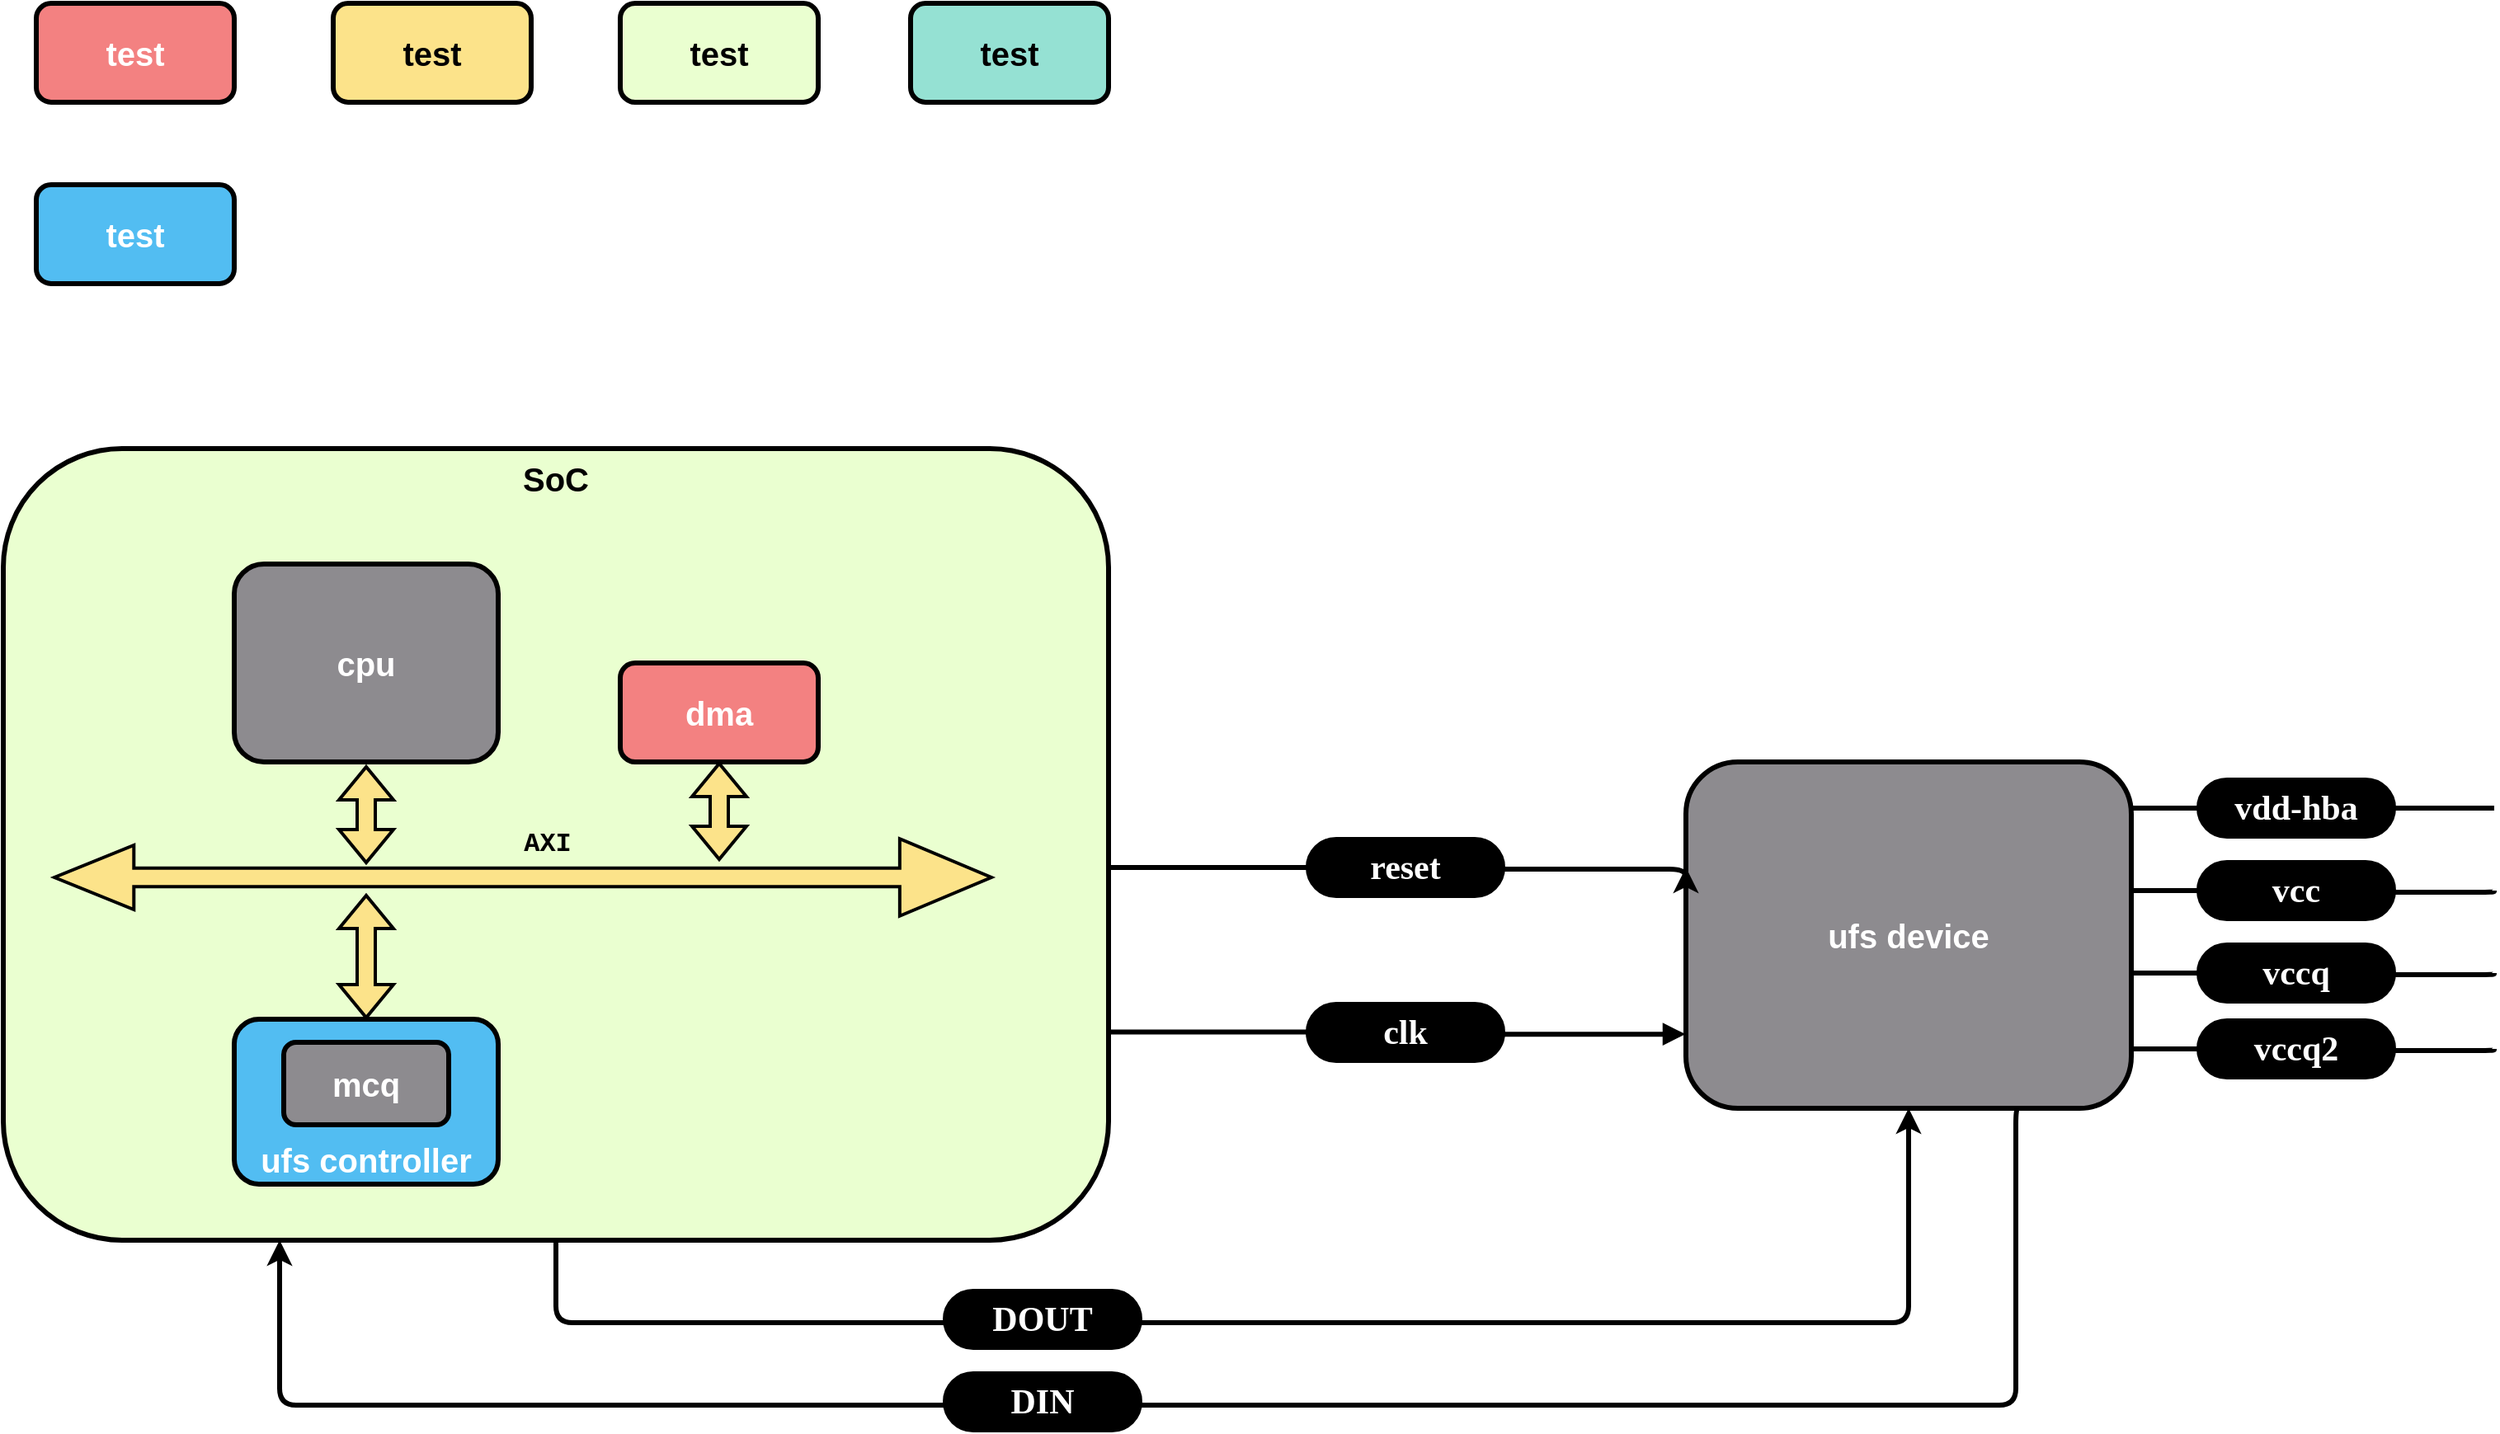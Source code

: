 <mxfile version="25.0.0">
  <diagram name="Page-1" id="ai1T7dMN3OjdWEHfxHIY">
    <mxGraphModel dx="1728" dy="946" grid="1" gridSize="10" guides="1" tooltips="1" connect="1" arrows="1" fold="1" page="1" pageScale="1" pageWidth="827" pageHeight="1169" math="0" shadow="0">
      <root>
        <mxCell id="0" />
        <mxCell id="1" parent="0" />
        <mxCell id="oprHYvDJjt2h3twE2mbh-2" style="edgeStyle=orthogonalEdgeStyle;rounded=1;orthogonalLoop=1;jettySize=auto;html=1;entryX=0.5;entryY=1;entryDx=0;entryDy=0;exitX=0.5;exitY=1;exitDx=0;exitDy=0;strokeWidth=3;curved=0;" edge="1" parent="1" source="e9D_P7301jllDLZN2IWD-16" target="oprHYvDJjt2h3twE2mbh-1">
          <mxGeometry relative="1" as="geometry">
            <Array as="points">
              <mxPoint x="375" y="1230" />
              <mxPoint x="1195" y="1230" />
            </Array>
          </mxGeometry>
        </mxCell>
        <mxCell id="e9D_P7301jllDLZN2IWD-16" value="&lt;span style=&quot;font-size: 20px;&quot;&gt;&lt;b&gt;SoC&lt;/b&gt;&lt;/span&gt;" style="rounded=1;whiteSpace=wrap;html=1;fillColor=#EAFFD0;strokeWidth=3;verticalAlign=top;" parent="1" vertex="1">
          <mxGeometry x="40" y="700" width="670" height="480" as="geometry" />
        </mxCell>
        <mxCell id="e9D_P7301jllDLZN2IWD-1" value="&lt;font style=&quot;font-size: 20px;&quot; color=&quot;#ffffff&quot;&gt;&lt;b style=&quot;&quot;&gt;test&lt;/b&gt;&lt;/font&gt;" style="rounded=1;whiteSpace=wrap;html=1;fillColor=#F38181;strokeWidth=3;" parent="1" vertex="1">
          <mxGeometry x="60" y="430" width="120" height="60" as="geometry" />
        </mxCell>
        <mxCell id="e9D_P7301jllDLZN2IWD-3" value="&lt;font style=&quot;font-size: 20px;&quot;&gt;&lt;b style=&quot;&quot;&gt;test&lt;/b&gt;&lt;/font&gt;" style="rounded=1;whiteSpace=wrap;html=1;fillColor=#FCE38A;strokeWidth=3;" parent="1" vertex="1">
          <mxGeometry x="240" y="430" width="120" height="60" as="geometry" />
        </mxCell>
        <mxCell id="e9D_P7301jllDLZN2IWD-4" value="&lt;font style=&quot;font-size: 20px;&quot;&gt;&lt;b style=&quot;&quot;&gt;test&lt;/b&gt;&lt;/font&gt;" style="rounded=1;whiteSpace=wrap;html=1;fillColor=#EAFFD0;strokeWidth=3;" parent="1" vertex="1">
          <mxGeometry x="414" y="430" width="120" height="60" as="geometry" />
        </mxCell>
        <mxCell id="e9D_P7301jllDLZN2IWD-5" value="&lt;font style=&quot;font-size: 20px;&quot;&gt;&lt;b style=&quot;&quot;&gt;test&lt;/b&gt;&lt;/font&gt;" style="rounded=1;whiteSpace=wrap;html=1;fillColor=#95E1D3;strokeWidth=3;" parent="1" vertex="1">
          <mxGeometry x="590" y="430" width="120" height="60" as="geometry" />
        </mxCell>
        <mxCell id="e9D_P7301jllDLZN2IWD-6" value="&lt;font color=&quot;#ffffff&quot; style=&quot;font-size: 20px;&quot;&gt;&lt;b style=&quot;&quot;&gt;test&lt;/b&gt;&lt;/font&gt;" style="rounded=1;whiteSpace=wrap;html=1;fillColor=#52BDF2;strokeWidth=3;" parent="1" vertex="1">
          <mxGeometry x="60" y="540" width="120" height="60" as="geometry" />
        </mxCell>
        <mxCell id="e9D_P7301jllDLZN2IWD-7" value="&lt;font color=&quot;#ffffff&quot; style=&quot;font-size: 20px;&quot;&gt;&lt;b style=&quot;&quot;&gt;cpu&lt;/b&gt;&lt;/font&gt;" style="rounded=1;whiteSpace=wrap;html=1;fillColor=#8D8B8F;strokeWidth=3;" parent="1" vertex="1">
          <mxGeometry x="180" y="770" width="160" height="120" as="geometry" />
        </mxCell>
        <mxCell id="e9D_P7301jllDLZN2IWD-8" value="&lt;font style=&quot;font-size: 20px;&quot; color=&quot;#ffffff&quot;&gt;&lt;b style=&quot;&quot;&gt;dma&lt;/b&gt;&lt;/font&gt;" style="rounded=1;whiteSpace=wrap;html=1;fillColor=#F38181;strokeWidth=3;" parent="1" vertex="1">
          <mxGeometry x="414" y="830" width="120" height="60" as="geometry" />
        </mxCell>
        <mxCell id="e9D_P7301jllDLZN2IWD-9" value="&lt;font color=&quot;#ffffff&quot; style=&quot;font-size: 20px;&quot;&gt;&lt;b style=&quot;&quot;&gt;ufs controller&lt;/b&gt;&lt;/font&gt;" style="rounded=1;whiteSpace=wrap;html=1;fillColor=#52BDF2;strokeWidth=3;horizontal=1;verticalAlign=bottom;" parent="1" vertex="1">
          <mxGeometry x="180" y="1046" width="160" height="100" as="geometry" />
        </mxCell>
        <mxCell id="e9D_P7301jllDLZN2IWD-10" value="" style="shape=flexArrow;endArrow=classic;startArrow=classic;html=1;rounded=0;strokeWidth=2;startWidth=25.714;startSize=15.383;endWidth=33.551;endSize=17.857;width=10.286;fillColor=#FCE38A;" parent="1" edge="1">
          <mxGeometry width="100" height="100" relative="1" as="geometry">
            <mxPoint x="70" y="960" as="sourcePoint" />
            <mxPoint x="640" y="960" as="targetPoint" />
          </mxGeometry>
        </mxCell>
        <mxCell id="e9D_P7301jllDLZN2IWD-11" value="&lt;font color=&quot;#ffffff&quot; style=&quot;font-size: 20px;&quot;&gt;&lt;b style=&quot;&quot;&gt;mcq&lt;/b&gt;&lt;/font&gt;" style="rounded=1;whiteSpace=wrap;html=1;fillColor=#8D8B8F;strokeWidth=3;" parent="1" vertex="1">
          <mxGeometry x="210" y="1060" width="100" height="50" as="geometry" />
        </mxCell>
        <mxCell id="e9D_P7301jllDLZN2IWD-13" value="" style="shape=flexArrow;endArrow=classic;startArrow=classic;html=1;rounded=0;exitX=0.5;exitY=1;exitDx=0;exitDy=0;fillColor=#FCE38A;strokeWidth=2;" parent="1" edge="1">
          <mxGeometry width="100" height="100" relative="1" as="geometry">
            <mxPoint x="260" y="892" as="sourcePoint" />
            <mxPoint x="260" y="952" as="targetPoint" />
          </mxGeometry>
        </mxCell>
        <mxCell id="e9D_P7301jllDLZN2IWD-14" value="" style="shape=flexArrow;endArrow=classic;startArrow=classic;html=1;rounded=0;exitX=0.5;exitY=1;exitDx=0;exitDy=0;fillColor=#FCE38A;strokeWidth=2;" parent="1" source="e9D_P7301jllDLZN2IWD-8" edge="1">
          <mxGeometry width="100" height="100" relative="1" as="geometry">
            <mxPoint x="473.71" y="890" as="sourcePoint" />
            <mxPoint x="474" y="950" as="targetPoint" />
          </mxGeometry>
        </mxCell>
        <mxCell id="e9D_P7301jllDLZN2IWD-15" value="" style="shape=flexArrow;endArrow=classic;startArrow=classic;html=1;rounded=0;fillColor=#FCE38A;strokeWidth=2;entryX=0.5;entryY=0;entryDx=0;entryDy=0;" parent="1" target="e9D_P7301jllDLZN2IWD-9" edge="1">
          <mxGeometry width="100" height="100" relative="1" as="geometry">
            <mxPoint x="260" y="970" as="sourcePoint" />
            <mxPoint x="260" y="1030" as="targetPoint" />
          </mxGeometry>
        </mxCell>
        <mxCell id="e9D_P7301jllDLZN2IWD-17" value="AXI" style="text;html=1;align=center;verticalAlign=middle;whiteSpace=wrap;rounded=0;fontFamily=Courier New;fontStyle=1;fontSize=16;" parent="1" vertex="1">
          <mxGeometry x="340" y="925" width="60" height="30" as="geometry" />
        </mxCell>
        <mxCell id="oprHYvDJjt2h3twE2mbh-9" style="edgeStyle=orthogonalEdgeStyle;shape=connector;curved=0;rounded=1;orthogonalLoop=1;jettySize=auto;html=1;exitX=0.75;exitY=1;exitDx=0;exitDy=0;entryX=0.25;entryY=1;entryDx=0;entryDy=0;strokeColor=default;strokeWidth=3;align=center;verticalAlign=middle;fontFamily=Helvetica;fontSize=11;fontColor=default;labelBackgroundColor=default;endArrow=classic;" edge="1" parent="1" source="oprHYvDJjt2h3twE2mbh-1" target="e9D_P7301jllDLZN2IWD-16">
          <mxGeometry relative="1" as="geometry">
            <Array as="points">
              <mxPoint x="1260" y="1100" />
              <mxPoint x="1260" y="1280" />
              <mxPoint x="208" y="1280" />
            </Array>
          </mxGeometry>
        </mxCell>
        <mxCell id="oprHYvDJjt2h3twE2mbh-12" style="edgeStyle=orthogonalEdgeStyle;shape=connector;curved=0;rounded=1;orthogonalLoop=1;jettySize=auto;html=1;strokeColor=default;strokeWidth=3;align=center;verticalAlign=middle;fontFamily=Helvetica;fontSize=11;fontColor=default;labelBackgroundColor=default;endArrow=none;endFill=0;" edge="1" parent="1">
          <mxGeometry relative="1" as="geometry">
            <mxPoint x="1550" y="968" as="targetPoint" />
            <mxPoint x="1330" y="968" as="sourcePoint" />
            <Array as="points">
              <mxPoint x="1440" y="968" />
              <mxPoint x="1440" y="969" />
            </Array>
          </mxGeometry>
        </mxCell>
        <mxCell id="oprHYvDJjt2h3twE2mbh-1" value="&lt;font color=&quot;#ffffff&quot; style=&quot;font-size: 20px;&quot;&gt;&lt;b style=&quot;&quot;&gt;ufs device&lt;/b&gt;&lt;/font&gt;" style="rounded=1;whiteSpace=wrap;html=1;fillColor=#8D8B8F;strokeWidth=3;" vertex="1" parent="1">
          <mxGeometry x="1060" y="890" width="270" height="210" as="geometry" />
        </mxCell>
        <mxCell id="oprHYvDJjt2h3twE2mbh-10" value="&lt;span style=&quot;&quot;&gt;&lt;b&gt;&lt;font style=&quot;font-size: 21px;&quot;&gt;DOUT&lt;/font&gt;&lt;/b&gt;&lt;/span&gt;" style="rounded=1;html=1;fontFamily=Comic Sans MS;fontSize=11;fontColor=#FFFFFF;labelBackgroundColor=none;arcSize=50;fillColor=#000000;whiteSpace=wrap;" vertex="1" parent="1">
          <mxGeometry x="610" y="1210" width="120" height="36" as="geometry" />
        </mxCell>
        <mxCell id="oprHYvDJjt2h3twE2mbh-11" value="&lt;span style=&quot;font-size: 21px;&quot;&gt;&lt;b&gt;DIN&lt;/b&gt;&lt;/span&gt;" style="rounded=1;html=1;fontFamily=Comic Sans MS;fontSize=11;fontColor=#FFFFFF;labelBackgroundColor=none;arcSize=50;fillColor=#000000;whiteSpace=wrap;" vertex="1" parent="1">
          <mxGeometry x="610" y="1260" width="120" height="36" as="geometry" />
        </mxCell>
        <mxCell id="oprHYvDJjt2h3twE2mbh-15" value="&lt;span style=&quot;&quot;&gt;&lt;b&gt;&lt;font style=&quot;font-size: 21px;&quot;&gt;vcc&lt;/font&gt;&lt;/b&gt;&lt;/span&gt;" style="rounded=1;html=1;fontFamily=Comic Sans MS;fontSize=11;fontColor=#FFFFFF;labelBackgroundColor=none;arcSize=50;fillColor=#000000;whiteSpace=wrap;" vertex="1" parent="1">
          <mxGeometry x="1370" y="950" width="120" height="36" as="geometry" />
        </mxCell>
        <mxCell id="oprHYvDJjt2h3twE2mbh-16" style="edgeStyle=orthogonalEdgeStyle;shape=connector;curved=0;rounded=1;orthogonalLoop=1;jettySize=auto;html=1;strokeColor=default;strokeWidth=3;align=center;verticalAlign=middle;fontFamily=Helvetica;fontSize=11;fontColor=default;labelBackgroundColor=default;endArrow=none;endFill=0;" edge="1" parent="1">
          <mxGeometry relative="1" as="geometry">
            <mxPoint x="1550" y="918" as="targetPoint" />
            <mxPoint x="1330" y="918" as="sourcePoint" />
          </mxGeometry>
        </mxCell>
        <mxCell id="oprHYvDJjt2h3twE2mbh-17" value="&lt;span style=&quot;&quot;&gt;&lt;b&gt;&lt;font style=&quot;font-size: 21px;&quot;&gt;vdd-hba&lt;/font&gt;&lt;/b&gt;&lt;/span&gt;" style="rounded=1;html=1;fontFamily=Comic Sans MS;fontSize=11;fontColor=#FFFFFF;labelBackgroundColor=none;arcSize=50;fillColor=#000000;whiteSpace=wrap;" vertex="1" parent="1">
          <mxGeometry x="1370" y="900" width="120" height="36" as="geometry" />
        </mxCell>
        <mxCell id="oprHYvDJjt2h3twE2mbh-18" style="edgeStyle=orthogonalEdgeStyle;shape=connector;curved=0;rounded=1;orthogonalLoop=1;jettySize=auto;html=1;strokeColor=default;strokeWidth=3;align=center;verticalAlign=middle;fontFamily=Helvetica;fontSize=11;fontColor=default;labelBackgroundColor=default;endArrow=none;endFill=0;" edge="1" parent="1">
          <mxGeometry relative="1" as="geometry">
            <mxPoint x="1550" y="1018" as="targetPoint" />
            <mxPoint x="1330" y="1018" as="sourcePoint" />
            <Array as="points">
              <mxPoint x="1440" y="1018" />
              <mxPoint x="1440" y="1019" />
            </Array>
          </mxGeometry>
        </mxCell>
        <mxCell id="oprHYvDJjt2h3twE2mbh-19" value="&lt;span style=&quot;&quot;&gt;&lt;b&gt;&lt;font style=&quot;font-size: 21px;&quot;&gt;vccq&lt;/font&gt;&lt;/b&gt;&lt;/span&gt;" style="rounded=1;html=1;fontFamily=Comic Sans MS;fontSize=11;fontColor=#FFFFFF;labelBackgroundColor=none;arcSize=50;fillColor=#000000;whiteSpace=wrap;" vertex="1" parent="1">
          <mxGeometry x="1370" y="1000" width="120" height="36" as="geometry" />
        </mxCell>
        <mxCell id="oprHYvDJjt2h3twE2mbh-20" style="edgeStyle=orthogonalEdgeStyle;shape=connector;curved=0;rounded=1;orthogonalLoop=1;jettySize=auto;html=1;strokeColor=default;strokeWidth=3;align=center;verticalAlign=middle;fontFamily=Helvetica;fontSize=11;fontColor=default;labelBackgroundColor=default;endArrow=none;endFill=0;" edge="1" parent="1">
          <mxGeometry relative="1" as="geometry">
            <mxPoint x="1550" y="1064" as="targetPoint" />
            <mxPoint x="1330" y="1064" as="sourcePoint" />
            <Array as="points">
              <mxPoint x="1440" y="1064" />
              <mxPoint x="1440" y="1065" />
            </Array>
          </mxGeometry>
        </mxCell>
        <mxCell id="oprHYvDJjt2h3twE2mbh-21" value="&lt;span style=&quot;&quot;&gt;&lt;b&gt;&lt;font style=&quot;font-size: 21px;&quot;&gt;vccq2&lt;/font&gt;&lt;/b&gt;&lt;/span&gt;" style="rounded=1;html=1;fontFamily=Comic Sans MS;fontSize=11;fontColor=#FFFFFF;labelBackgroundColor=none;arcSize=50;fillColor=#000000;whiteSpace=wrap;" vertex="1" parent="1">
          <mxGeometry x="1370" y="1046" width="120" height="36" as="geometry" />
        </mxCell>
        <mxCell id="oprHYvDJjt2h3twE2mbh-22" style="edgeStyle=orthogonalEdgeStyle;shape=connector;curved=0;rounded=1;orthogonalLoop=1;jettySize=auto;html=1;strokeColor=default;strokeWidth=3;align=center;verticalAlign=middle;fontFamily=Helvetica;fontSize=11;fontColor=default;labelBackgroundColor=default;endArrow=block;endFill=1;exitX=1;exitY=0.737;exitDx=0;exitDy=0;exitPerimeter=0;entryX=-0.001;entryY=0.786;entryDx=0;entryDy=0;entryPerimeter=0;" edge="1" parent="1" source="e9D_P7301jllDLZN2IWD-16" target="oprHYvDJjt2h3twE2mbh-1">
          <mxGeometry relative="1" as="geometry">
            <mxPoint x="1050" y="1055" as="targetPoint" />
            <mxPoint x="790" y="1054" as="sourcePoint" />
            <Array as="points">
              <mxPoint x="900" y="1054" />
              <mxPoint x="900" y="1055" />
            </Array>
          </mxGeometry>
        </mxCell>
        <mxCell id="oprHYvDJjt2h3twE2mbh-23" value="&lt;span style=&quot;&quot;&gt;&lt;b&gt;&lt;font style=&quot;font-size: 21px;&quot;&gt;clk&lt;/font&gt;&lt;/b&gt;&lt;/span&gt;" style="rounded=1;html=1;fontFamily=Comic Sans MS;fontSize=11;fontColor=#FFFFFF;labelBackgroundColor=none;arcSize=50;fillColor=#000000;whiteSpace=wrap;" vertex="1" parent="1">
          <mxGeometry x="830" y="1036" width="120" height="36" as="geometry" />
        </mxCell>
        <mxCell id="oprHYvDJjt2h3twE2mbh-24" style="edgeStyle=orthogonalEdgeStyle;shape=connector;curved=0;rounded=1;orthogonalLoop=1;jettySize=auto;html=1;strokeColor=default;strokeWidth=3;align=center;verticalAlign=middle;fontFamily=Helvetica;fontSize=11;fontColor=default;labelBackgroundColor=default;endArrow=classic;endFill=1;entryX=-0.001;entryY=0.779;entryDx=0;entryDy=0;entryPerimeter=0;exitX=1;exitY=0.737;exitDx=0;exitDy=0;exitPerimeter=0;" edge="1" parent="1">
          <mxGeometry relative="1" as="geometry">
            <mxPoint x="1060" y="954" as="targetPoint" />
            <mxPoint x="710" y="954" as="sourcePoint" />
            <Array as="points">
              <mxPoint x="900" y="954" />
              <mxPoint x="900" y="955" />
              <mxPoint x="1060" y="955" />
            </Array>
          </mxGeometry>
        </mxCell>
        <mxCell id="oprHYvDJjt2h3twE2mbh-25" value="&lt;span style=&quot;&quot;&gt;&lt;b&gt;&lt;font style=&quot;font-size: 21px;&quot;&gt;reset&lt;/font&gt;&lt;/b&gt;&lt;/span&gt;" style="rounded=1;html=1;fontFamily=Comic Sans MS;fontSize=11;fontColor=#FFFFFF;labelBackgroundColor=none;arcSize=50;fillColor=#000000;whiteSpace=wrap;" vertex="1" parent="1">
          <mxGeometry x="830" y="936" width="120" height="36" as="geometry" />
        </mxCell>
      </root>
    </mxGraphModel>
  </diagram>
</mxfile>
